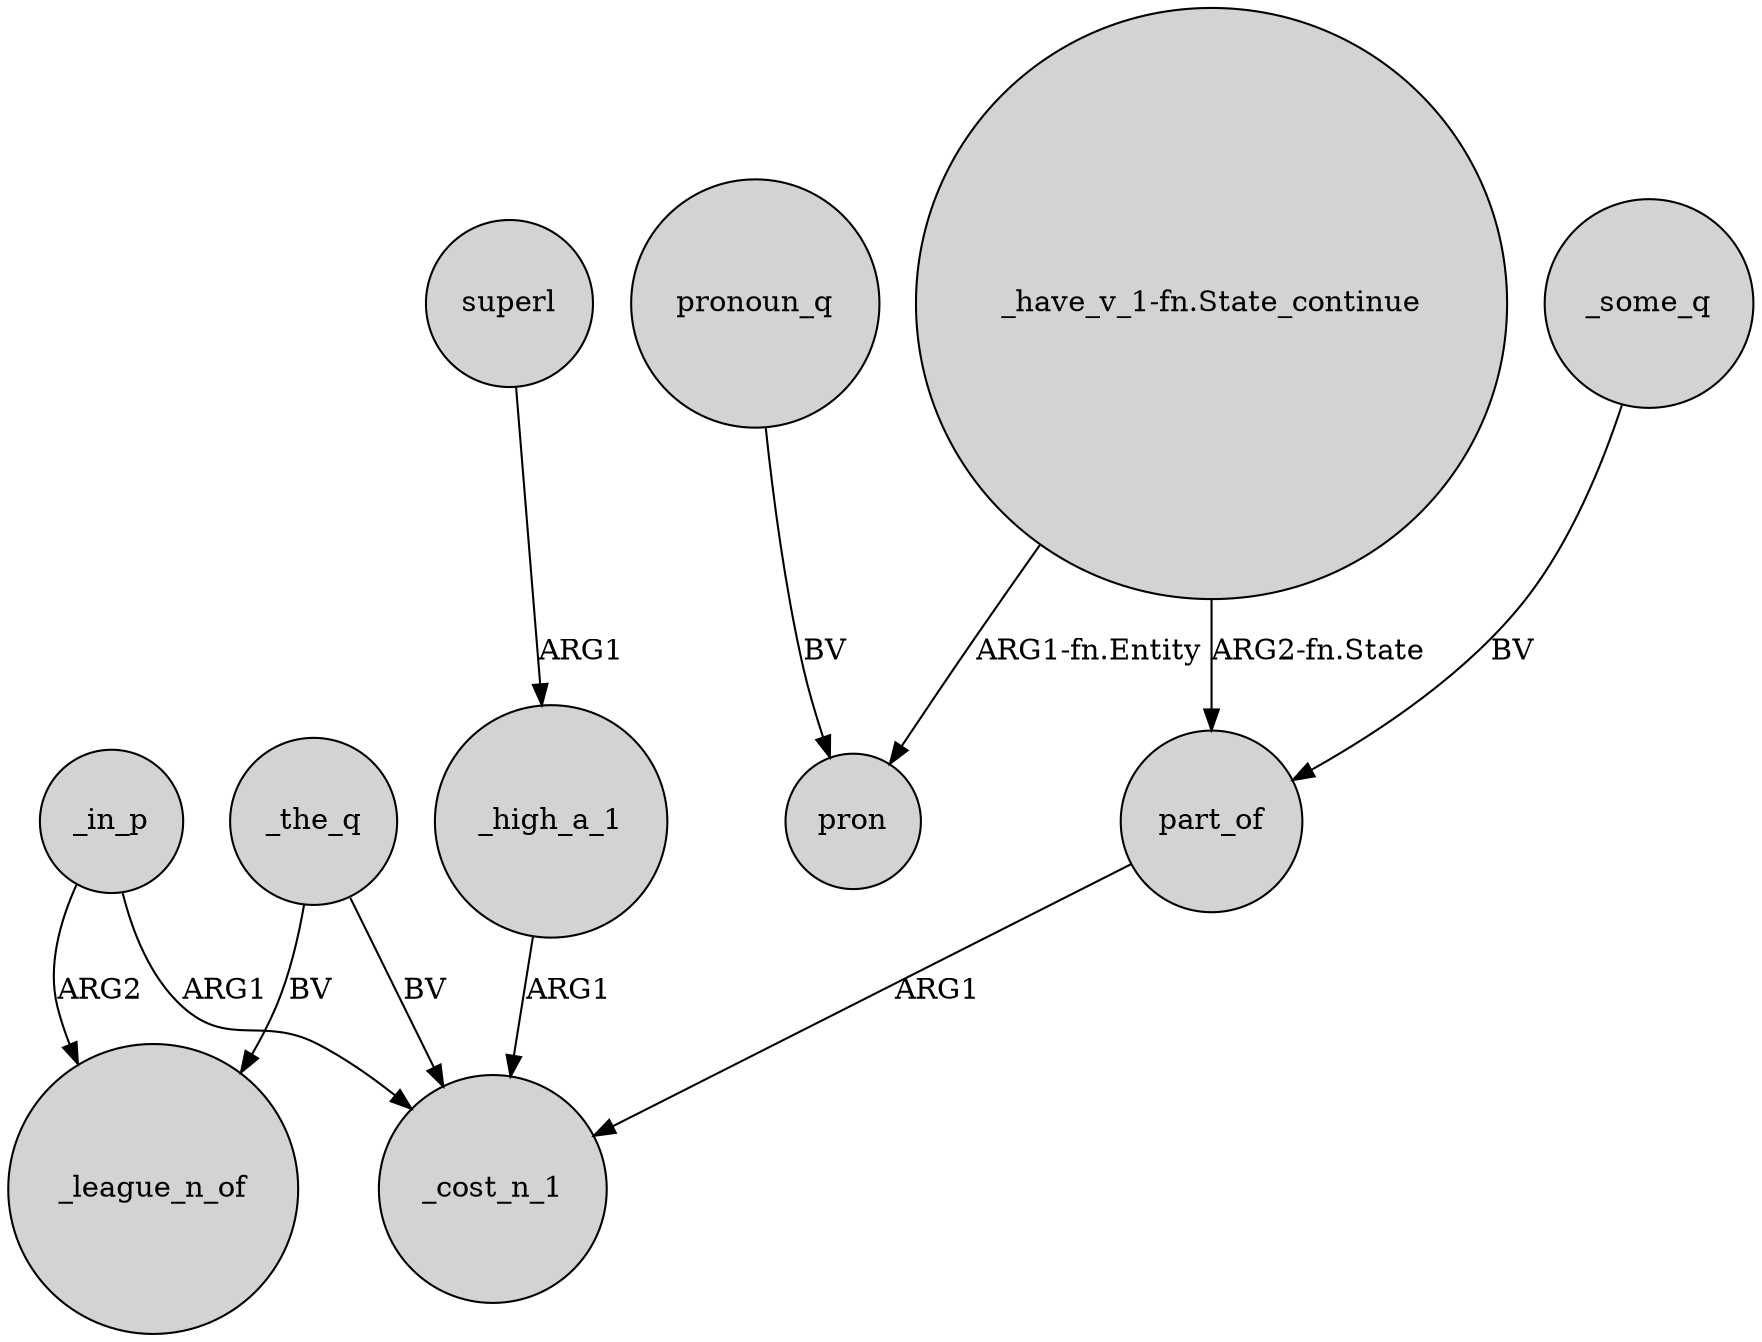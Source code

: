 digraph {
	node [shape=circle style=filled]
	_the_q -> _cost_n_1 [label=BV]
	_the_q -> _league_n_of [label=BV]
	_in_p -> _league_n_of [label=ARG2]
	_in_p -> _cost_n_1 [label=ARG1]
	"_have_v_1-fn.State_continue" -> part_of [label="ARG2-fn.State"]
	part_of -> _cost_n_1 [label=ARG1]
	_high_a_1 -> _cost_n_1 [label=ARG1]
	_some_q -> part_of [label=BV]
	superl -> _high_a_1 [label=ARG1]
	pronoun_q -> pron [label=BV]
	"_have_v_1-fn.State_continue" -> pron [label="ARG1-fn.Entity"]
}
